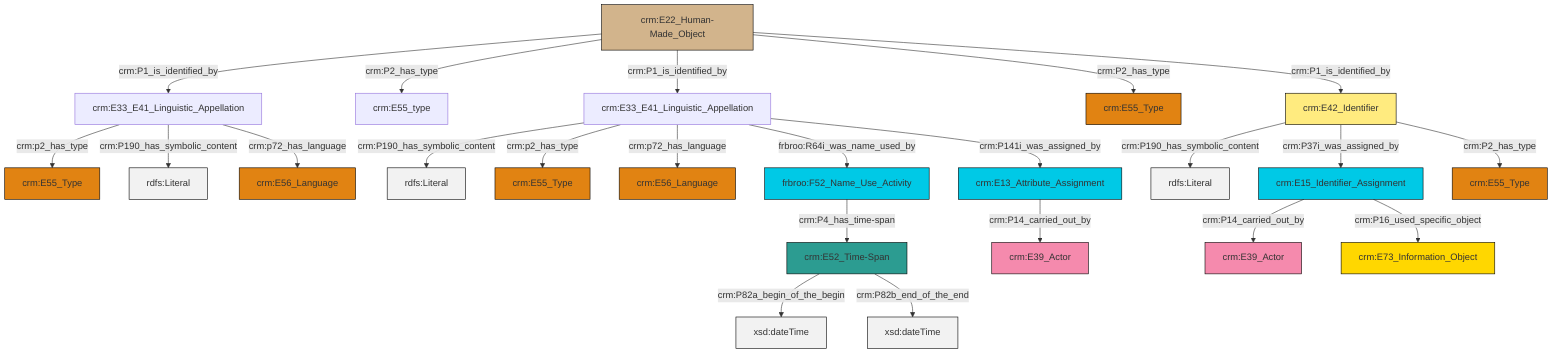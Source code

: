graph TD
classDef Literal fill:#f2f2f2,stroke:#000000;
classDef CRM_Entity fill:#FFFFFF,stroke:#000000;
classDef Temporal_Entity fill:#00C9E6, stroke:#000000;
classDef Type fill:#E18312, stroke:#000000;
classDef Time-Span fill:#2C9C91, stroke:#000000;
classDef Appellation fill:#FFEB7F, stroke:#000000;
classDef Place fill:#008836, stroke:#000000;
classDef Persistent_Item fill:#B266B2, stroke:#000000;
classDef Conceptual_Object fill:#FFD700, stroke:#000000;
classDef Physical_Thing fill:#D2B48C, stroke:#000000;
classDef Actor fill:#f58aad, stroke:#000000;
classDef PC_Classes fill:#4ce600, stroke:#000000;
classDef Multi fill:#cccccc,stroke:#000000;

0["crm:E22_Human-Made_Object"]:::Physical_Thing -->|crm:P1_is_identified_by| 4["crm:E33_E41_Linguistic_Appellation"]:::Default
0["crm:E22_Human-Made_Object"]:::Physical_Thing -->|crm:P2_has_type| 5["crm:E55_type"]:::Default
6["crm:E33_E41_Linguistic_Appellation"]:::Default -->|crm:P190_has_symbolic_content| 7[rdfs:Literal]:::Literal
8["crm:E52_Time-Span"]:::Time-Span -->|crm:P82a_begin_of_the_begin| 9[xsd:dateTime]:::Literal
10["crm:E42_Identifier"]:::Appellation -->|crm:P190_has_symbolic_content| 11[rdfs:Literal]:::Literal
12["frbroo:F52_Name_Use_Activity"]:::Temporal_Entity -->|crm:P4_has_time-span| 8["crm:E52_Time-Span"]:::Time-Span
6["crm:E33_E41_Linguistic_Appellation"]:::Default -->|crm:p2_has_type| 15["crm:E55_Type"]:::Type
6["crm:E33_E41_Linguistic_Appellation"]:::Default -->|crm:p72_has_language| 16["crm:E56_Language"]:::Type
4["crm:E33_E41_Linguistic_Appellation"]:::Default -->|crm:p2_has_type| 17["crm:E55_Type"]:::Type
6["crm:E33_E41_Linguistic_Appellation"]:::Default -->|frbroo:R64i_was_name_used_by| 12["frbroo:F52_Name_Use_Activity"]:::Temporal_Entity
21["crm:E13_Attribute_Assignment"]:::Temporal_Entity -->|crm:P14_carried_out_by| 22["crm:E39_Actor"]:::Actor
8["crm:E52_Time-Span"]:::Time-Span -->|crm:P82b_end_of_the_end| 25[xsd:dateTime]:::Literal
26["crm:E15_Identifier_Assignment"]:::Temporal_Entity -->|crm:P14_carried_out_by| 27["crm:E39_Actor"]:::Actor
0["crm:E22_Human-Made_Object"]:::Physical_Thing -->|crm:P1_is_identified_by| 6["crm:E33_E41_Linguistic_Appellation"]:::Default
0["crm:E22_Human-Made_Object"]:::Physical_Thing -->|crm:P2_has_type| 2["crm:E55_Type"]:::Type
6["crm:E33_E41_Linguistic_Appellation"]:::Default -->|crm:P141i_was_assigned_by| 21["crm:E13_Attribute_Assignment"]:::Temporal_Entity
10["crm:E42_Identifier"]:::Appellation -->|crm:P37i_was_assigned_by| 26["crm:E15_Identifier_Assignment"]:::Temporal_Entity
4["crm:E33_E41_Linguistic_Appellation"]:::Default -->|crm:P190_has_symbolic_content| 35[rdfs:Literal]:::Literal
4["crm:E33_E41_Linguistic_Appellation"]:::Default -->|crm:p72_has_language| 23["crm:E56_Language"]:::Type
26["crm:E15_Identifier_Assignment"]:::Temporal_Entity -->|crm:P16_used_specific_object| 37["crm:E73_Information_Object"]:::Conceptual_Object
10["crm:E42_Identifier"]:::Appellation -->|crm:P2_has_type| 13["crm:E55_Type"]:::Type
0["crm:E22_Human-Made_Object"]:::Physical_Thing -->|crm:P1_is_identified_by| 10["crm:E42_Identifier"]:::Appellation